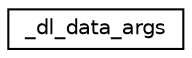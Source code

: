 digraph "Graphical Class Hierarchy"
{
 // LATEX_PDF_SIZE
  edge [fontname="Helvetica",fontsize="10",labelfontname="Helvetica",labelfontsize="10"];
  node [fontname="Helvetica",fontsize="10",shape=record];
  rankdir="LR";
  Node0 [label="_dl_data_args",height=0.2,width=0.4,color="black", fillcolor="white", style="filled",URL="$struct__dl__data__args.html",tooltip=" "];
}
